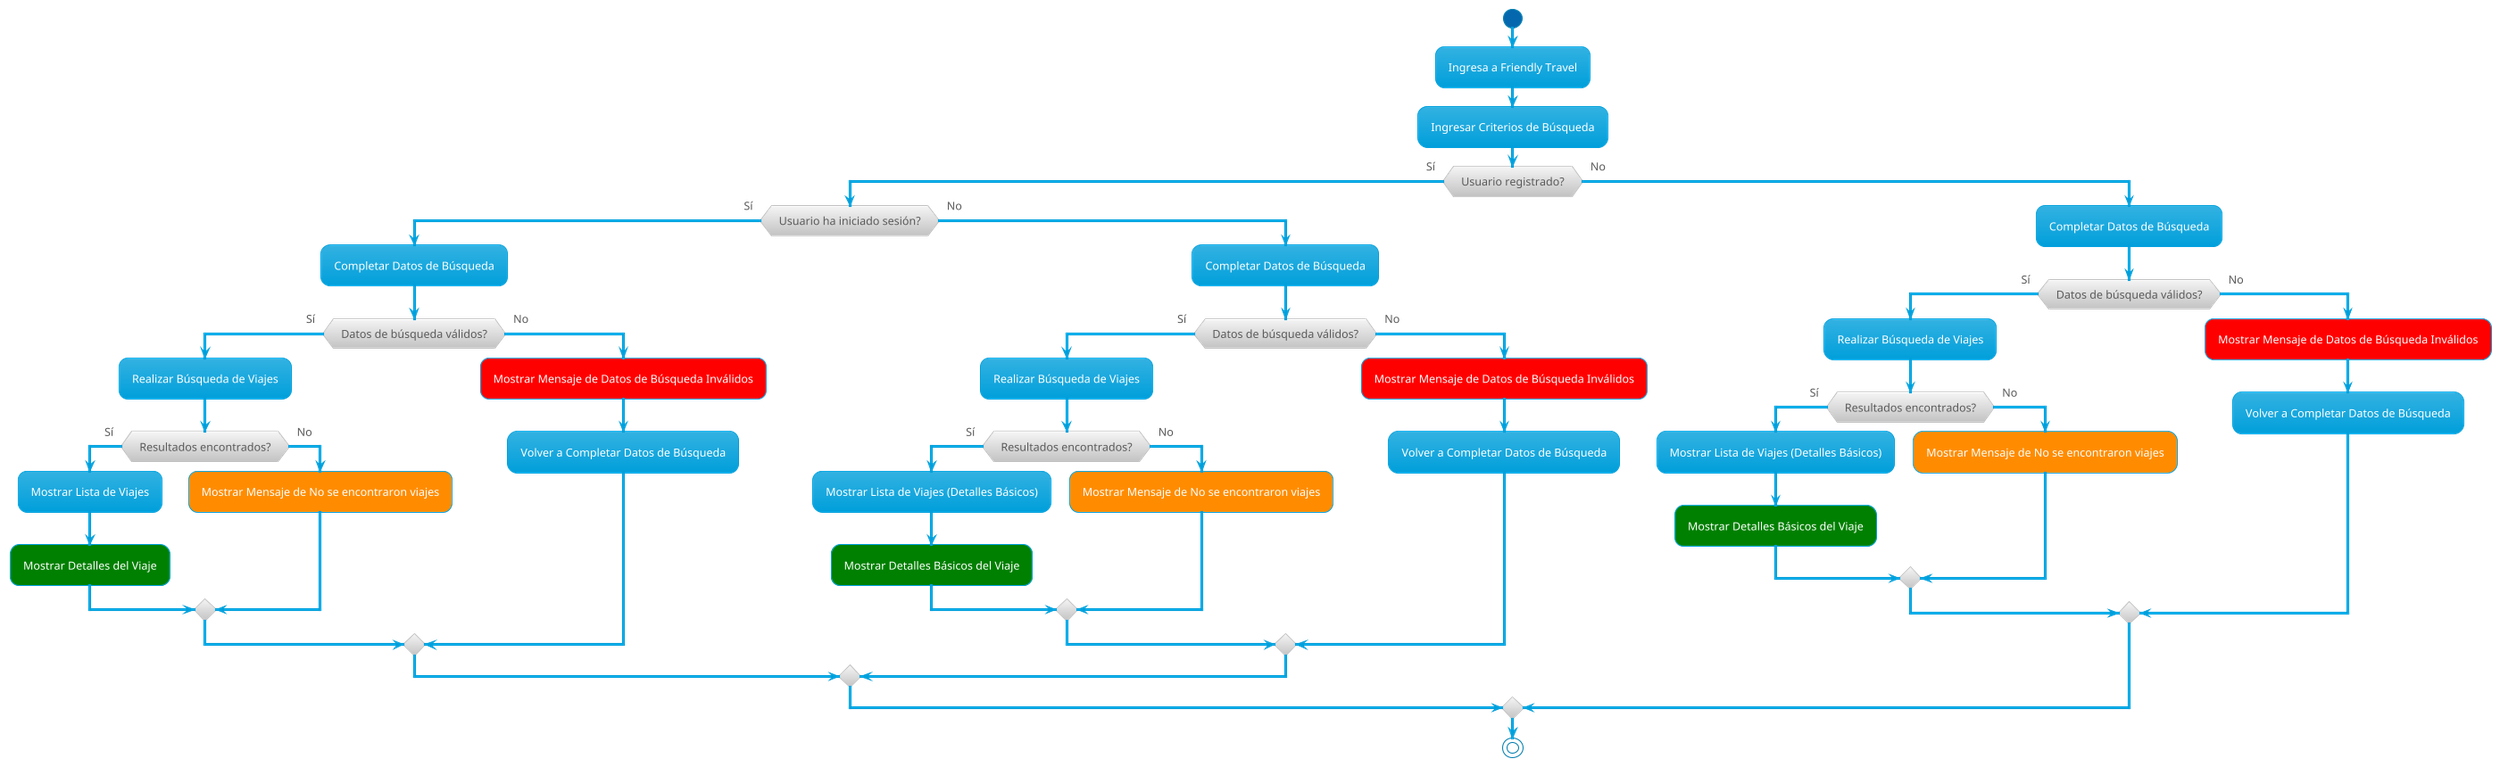 @startuml Activity Diagram RF04 y RF09 - Buscar Viaje y Listado de viajes
!theme bluegray

!define MENSAJE_DATOS_INVALIDOS #red:Mostrar Mensaje de Datos de Búsqueda Inválidos;
!define MENSAJE_NO_VIAJES #darkorange:Mostrar Mensaje de No se encontraron viajes;

start
:Ingresa a Friendly Travel;
:Ingresar Criterios de Búsqueda;
if (Usuario registrado?) then (Sí)
    if (Usuario ha iniciado sesión?) then (Sí)
        :Completar Datos de Búsqueda;
        if (Datos de búsqueda válidos?) then (Sí)
            :Realizar Búsqueda de Viajes;
            if (Resultados encontrados?) then (Sí)
                :Mostrar Lista de Viajes;
                #green:Mostrar Detalles del Viaje;
            else (No)
                MENSAJE_NO_VIAJES
            endif
        else (No)
            MENSAJE_DATOS_INVALIDOS
            :Volver a Completar Datos de Búsqueda;
        endif
    else (No)
        :Completar Datos de Búsqueda;
        if (Datos de búsqueda válidos?) then (Sí)
            :Realizar Búsqueda de Viajes;
            if (Resultados encontrados?) then (Sí)
                :Mostrar Lista de Viajes (Detalles Básicos);
                #green:Mostrar Detalles Básicos del Viaje;
            else (No)
                MENSAJE_NO_VIAJES
            endif
        else (No)
            MENSAJE_DATOS_INVALIDOS
            :Volver a Completar Datos de Búsqueda;
        endif
    endif
else (No)
    :Completar Datos de Búsqueda;
    if (Datos de búsqueda válidos?) then (Sí)
        :Realizar Búsqueda de Viajes;
        if (Resultados encontrados?) then (Sí)
            :Mostrar Lista de Viajes (Detalles Básicos);
            #green:Mostrar Detalles Básicos del Viaje;
        else (No)
            MENSAJE_NO_VIAJES
        endif
    else (No)
        MENSAJE_DATOS_INVALIDOS
        :Volver a Completar Datos de Búsqueda;
    endif
endif
stop
@enduml
